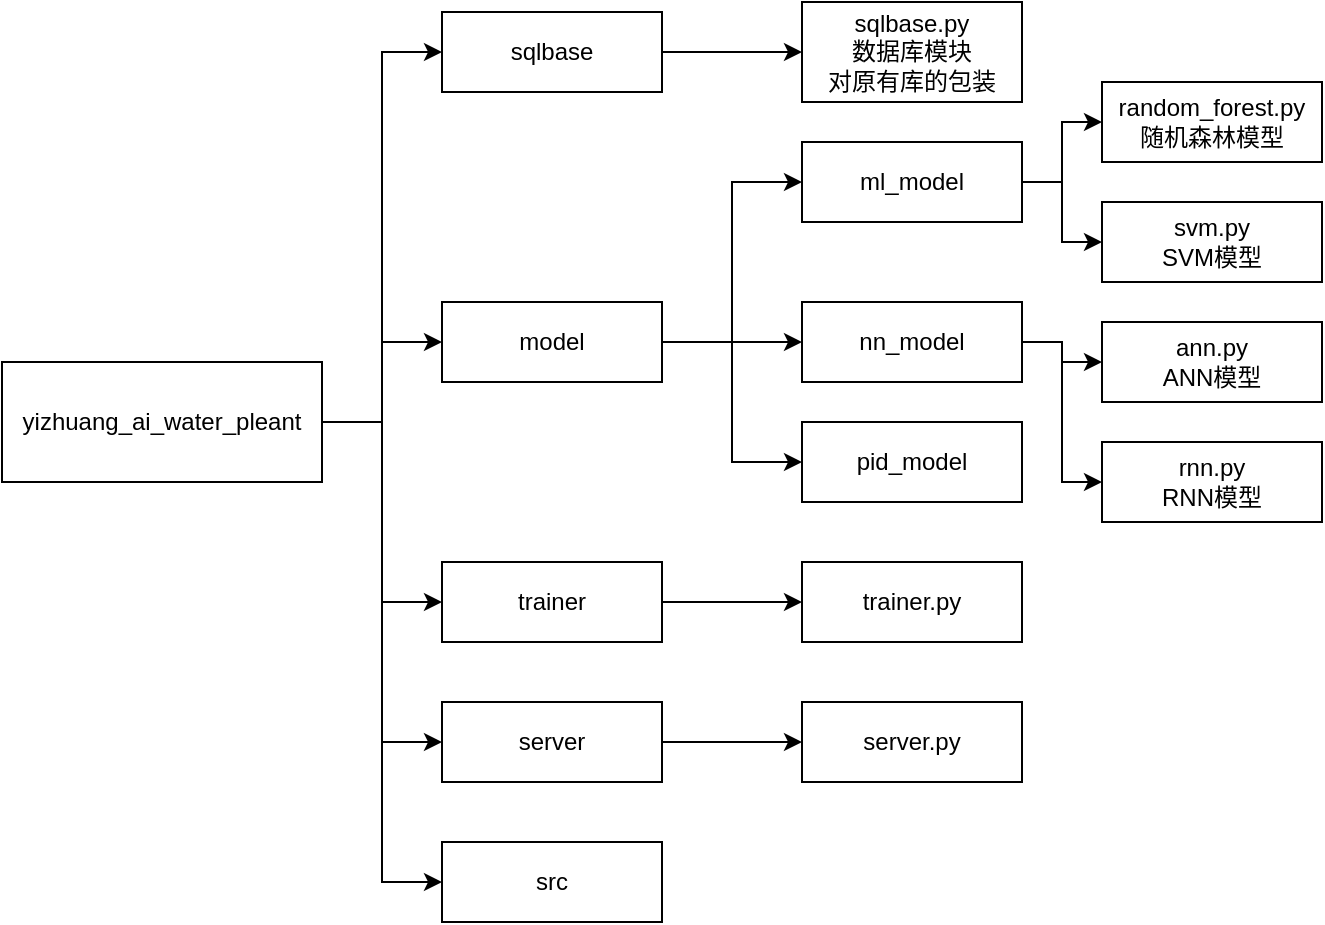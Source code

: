 <mxfile version="13.10.0" type="github">
  <diagram id="bYXxaOFsRR4BDThtULjM" name="Page-1">
    <mxGraphModel dx="1038" dy="492" grid="1" gridSize="10" guides="1" tooltips="1" connect="1" arrows="1" fold="1" page="1" pageScale="1" pageWidth="827" pageHeight="1169" math="0" shadow="0">
      <root>
        <mxCell id="0" />
        <mxCell id="1" parent="0" />
        <mxCell id="apvG2dVuzCdvmDr9frj6-3" style="edgeStyle=orthogonalEdgeStyle;rounded=0;orthogonalLoop=1;jettySize=auto;html=1;entryX=0;entryY=0.5;entryDx=0;entryDy=0;" parent="1" source="apvG2dVuzCdvmDr9frj6-1" target="apvG2dVuzCdvmDr9frj6-2" edge="1">
          <mxGeometry relative="1" as="geometry" />
        </mxCell>
        <mxCell id="apvG2dVuzCdvmDr9frj6-10" style="edgeStyle=orthogonalEdgeStyle;rounded=0;orthogonalLoop=1;jettySize=auto;html=1;exitX=1;exitY=0.5;exitDx=0;exitDy=0;entryX=0;entryY=0.5;entryDx=0;entryDy=0;" parent="1" source="apvG2dVuzCdvmDr9frj6-1" target="apvG2dVuzCdvmDr9frj6-7" edge="1">
          <mxGeometry relative="1" as="geometry" />
        </mxCell>
        <mxCell id="apvG2dVuzCdvmDr9frj6-11" style="edgeStyle=orthogonalEdgeStyle;rounded=0;orthogonalLoop=1;jettySize=auto;html=1;exitX=1;exitY=0.5;exitDx=0;exitDy=0;entryX=0;entryY=0.5;entryDx=0;entryDy=0;" parent="1" source="apvG2dVuzCdvmDr9frj6-1" target="apvG2dVuzCdvmDr9frj6-9" edge="1">
          <mxGeometry relative="1" as="geometry" />
        </mxCell>
        <mxCell id="apvG2dVuzCdvmDr9frj6-12" style="edgeStyle=orthogonalEdgeStyle;rounded=0;orthogonalLoop=1;jettySize=auto;html=1;exitX=1;exitY=0.5;exitDx=0;exitDy=0;entryX=0;entryY=0.5;entryDx=0;entryDy=0;" parent="1" source="apvG2dVuzCdvmDr9frj6-1" target="apvG2dVuzCdvmDr9frj6-8" edge="1">
          <mxGeometry relative="1" as="geometry" />
        </mxCell>
        <mxCell id="apvG2dVuzCdvmDr9frj6-18" style="edgeStyle=orthogonalEdgeStyle;rounded=0;orthogonalLoop=1;jettySize=auto;html=1;exitX=1;exitY=0.5;exitDx=0;exitDy=0;entryX=0;entryY=0.5;entryDx=0;entryDy=0;" parent="1" source="apvG2dVuzCdvmDr9frj6-1" target="apvG2dVuzCdvmDr9frj6-17" edge="1">
          <mxGeometry relative="1" as="geometry" />
        </mxCell>
        <mxCell id="apvG2dVuzCdvmDr9frj6-1" value="yizhuang_ai_water_pleant" style="rounded=0;whiteSpace=wrap;html=1;" parent="1" vertex="1">
          <mxGeometry x="40" y="260" width="160" height="60" as="geometry" />
        </mxCell>
        <mxCell id="apvG2dVuzCdvmDr9frj6-5" style="edgeStyle=orthogonalEdgeStyle;rounded=0;orthogonalLoop=1;jettySize=auto;html=1;exitX=1;exitY=0.5;exitDx=0;exitDy=0;entryX=0;entryY=0.5;entryDx=0;entryDy=0;" parent="1" source="apvG2dVuzCdvmDr9frj6-2" target="apvG2dVuzCdvmDr9frj6-4" edge="1">
          <mxGeometry relative="1" as="geometry" />
        </mxCell>
        <mxCell id="apvG2dVuzCdvmDr9frj6-2" value="sqlbase" style="rounded=0;whiteSpace=wrap;html=1;" parent="1" vertex="1">
          <mxGeometry x="260" y="85" width="110" height="40" as="geometry" />
        </mxCell>
        <mxCell id="apvG2dVuzCdvmDr9frj6-4" value="sqlbase.py&lt;br&gt;数据库模块&lt;br&gt;对原有库的包装" style="rounded=0;whiteSpace=wrap;html=1;" parent="1" vertex="1">
          <mxGeometry x="440" y="80" width="110" height="50" as="geometry" />
        </mxCell>
        <mxCell id="apvG2dVuzCdvmDr9frj6-19" style="edgeStyle=orthogonalEdgeStyle;rounded=0;orthogonalLoop=1;jettySize=auto;html=1;exitX=1;exitY=0.5;exitDx=0;exitDy=0;entryX=0;entryY=0.5;entryDx=0;entryDy=0;" parent="1" source="apvG2dVuzCdvmDr9frj6-7" target="apvG2dVuzCdvmDr9frj6-14" edge="1">
          <mxGeometry relative="1" as="geometry" />
        </mxCell>
        <mxCell id="apvG2dVuzCdvmDr9frj6-20" style="edgeStyle=orthogonalEdgeStyle;rounded=0;orthogonalLoop=1;jettySize=auto;html=1;exitX=1;exitY=0.5;exitDx=0;exitDy=0;entryX=0;entryY=0.5;entryDx=0;entryDy=0;" parent="1" source="apvG2dVuzCdvmDr9frj6-7" target="apvG2dVuzCdvmDr9frj6-15" edge="1">
          <mxGeometry relative="1" as="geometry" />
        </mxCell>
        <mxCell id="apvG2dVuzCdvmDr9frj6-21" style="edgeStyle=orthogonalEdgeStyle;rounded=0;orthogonalLoop=1;jettySize=auto;html=1;exitX=1;exitY=0.5;exitDx=0;exitDy=0;entryX=0;entryY=0.5;entryDx=0;entryDy=0;" parent="1" source="apvG2dVuzCdvmDr9frj6-7" target="apvG2dVuzCdvmDr9frj6-16" edge="1">
          <mxGeometry relative="1" as="geometry" />
        </mxCell>
        <mxCell id="apvG2dVuzCdvmDr9frj6-7" value="model" style="rounded=0;whiteSpace=wrap;html=1;" parent="1" vertex="1">
          <mxGeometry x="260" y="230" width="110" height="40" as="geometry" />
        </mxCell>
        <mxCell id="apvG2dVuzCdvmDr9frj6-8" value="src" style="rounded=0;whiteSpace=wrap;html=1;" parent="1" vertex="1">
          <mxGeometry x="260" y="500" width="110" height="40" as="geometry" />
        </mxCell>
        <mxCell id="apvG2dVuzCdvmDr9frj6-32" style="edgeStyle=orthogonalEdgeStyle;rounded=0;orthogonalLoop=1;jettySize=auto;html=1;exitX=1;exitY=0.5;exitDx=0;exitDy=0;entryX=0;entryY=0.5;entryDx=0;entryDy=0;" parent="1" source="apvG2dVuzCdvmDr9frj6-9" target="apvG2dVuzCdvmDr9frj6-30" edge="1">
          <mxGeometry relative="1" as="geometry" />
        </mxCell>
        <mxCell id="apvG2dVuzCdvmDr9frj6-9" value="trainer" style="rounded=0;whiteSpace=wrap;html=1;" parent="1" vertex="1">
          <mxGeometry x="260" y="360" width="110" height="40" as="geometry" />
        </mxCell>
        <mxCell id="apvG2dVuzCdvmDr9frj6-26" style="edgeStyle=orthogonalEdgeStyle;rounded=0;orthogonalLoop=1;jettySize=auto;html=1;exitX=1;exitY=0.5;exitDx=0;exitDy=0;entryX=0;entryY=0.5;entryDx=0;entryDy=0;" parent="1" source="apvG2dVuzCdvmDr9frj6-14" target="apvG2dVuzCdvmDr9frj6-22" edge="1">
          <mxGeometry relative="1" as="geometry" />
        </mxCell>
        <mxCell id="apvG2dVuzCdvmDr9frj6-27" style="edgeStyle=orthogonalEdgeStyle;rounded=0;orthogonalLoop=1;jettySize=auto;html=1;exitX=1;exitY=0.5;exitDx=0;exitDy=0;entryX=0;entryY=0.5;entryDx=0;entryDy=0;" parent="1" source="apvG2dVuzCdvmDr9frj6-14" target="apvG2dVuzCdvmDr9frj6-23" edge="1">
          <mxGeometry relative="1" as="geometry" />
        </mxCell>
        <mxCell id="apvG2dVuzCdvmDr9frj6-14" value="ml_model" style="rounded=0;whiteSpace=wrap;html=1;" parent="1" vertex="1">
          <mxGeometry x="440" y="150" width="110" height="40" as="geometry" />
        </mxCell>
        <mxCell id="apvG2dVuzCdvmDr9frj6-28" style="edgeStyle=orthogonalEdgeStyle;rounded=0;orthogonalLoop=1;jettySize=auto;html=1;exitX=1;exitY=0.5;exitDx=0;exitDy=0;entryX=0;entryY=0.5;entryDx=0;entryDy=0;" parent="1" source="apvG2dVuzCdvmDr9frj6-15" target="apvG2dVuzCdvmDr9frj6-24" edge="1">
          <mxGeometry relative="1" as="geometry" />
        </mxCell>
        <mxCell id="apvG2dVuzCdvmDr9frj6-29" style="edgeStyle=orthogonalEdgeStyle;rounded=0;orthogonalLoop=1;jettySize=auto;html=1;exitX=1;exitY=0.5;exitDx=0;exitDy=0;entryX=0;entryY=0.5;entryDx=0;entryDy=0;" parent="1" source="apvG2dVuzCdvmDr9frj6-15" target="apvG2dVuzCdvmDr9frj6-25" edge="1">
          <mxGeometry relative="1" as="geometry" />
        </mxCell>
        <mxCell id="apvG2dVuzCdvmDr9frj6-15" value="nn_model" style="rounded=0;whiteSpace=wrap;html=1;" parent="1" vertex="1">
          <mxGeometry x="440" y="230" width="110" height="40" as="geometry" />
        </mxCell>
        <mxCell id="apvG2dVuzCdvmDr9frj6-16" value="pid_model" style="rounded=0;whiteSpace=wrap;html=1;" parent="1" vertex="1">
          <mxGeometry x="440" y="290" width="110" height="40" as="geometry" />
        </mxCell>
        <mxCell id="apvG2dVuzCdvmDr9frj6-33" style="edgeStyle=orthogonalEdgeStyle;rounded=0;orthogonalLoop=1;jettySize=auto;html=1;exitX=1;exitY=0.5;exitDx=0;exitDy=0;" parent="1" source="apvG2dVuzCdvmDr9frj6-17" target="apvG2dVuzCdvmDr9frj6-31" edge="1">
          <mxGeometry relative="1" as="geometry" />
        </mxCell>
        <mxCell id="apvG2dVuzCdvmDr9frj6-17" value="server" style="rounded=0;whiteSpace=wrap;html=1;" parent="1" vertex="1">
          <mxGeometry x="260" y="430" width="110" height="40" as="geometry" />
        </mxCell>
        <mxCell id="apvG2dVuzCdvmDr9frj6-22" value="random_forest.py&lt;br&gt;随机森林模型" style="rounded=0;whiteSpace=wrap;html=1;" parent="1" vertex="1">
          <mxGeometry x="590" y="120" width="110" height="40" as="geometry" />
        </mxCell>
        <mxCell id="apvG2dVuzCdvmDr9frj6-23" value="svm.py&lt;br&gt;SVM模型" style="rounded=0;whiteSpace=wrap;html=1;" parent="1" vertex="1">
          <mxGeometry x="590" y="180" width="110" height="40" as="geometry" />
        </mxCell>
        <mxCell id="apvG2dVuzCdvmDr9frj6-24" value="ann.py&lt;br&gt;ANN模型" style="rounded=0;whiteSpace=wrap;html=1;" parent="1" vertex="1">
          <mxGeometry x="590" y="240" width="110" height="40" as="geometry" />
        </mxCell>
        <mxCell id="apvG2dVuzCdvmDr9frj6-25" value="rnn.py&lt;br&gt;RNN模型" style="rounded=0;whiteSpace=wrap;html=1;" parent="1" vertex="1">
          <mxGeometry x="590" y="300" width="110" height="40" as="geometry" />
        </mxCell>
        <mxCell id="apvG2dVuzCdvmDr9frj6-30" value="trainer.py" style="rounded=0;whiteSpace=wrap;html=1;" parent="1" vertex="1">
          <mxGeometry x="440" y="360" width="110" height="40" as="geometry" />
        </mxCell>
        <mxCell id="apvG2dVuzCdvmDr9frj6-31" value="server.py" style="rounded=0;whiteSpace=wrap;html=1;" parent="1" vertex="1">
          <mxGeometry x="440" y="430" width="110" height="40" as="geometry" />
        </mxCell>
      </root>
    </mxGraphModel>
  </diagram>
</mxfile>
